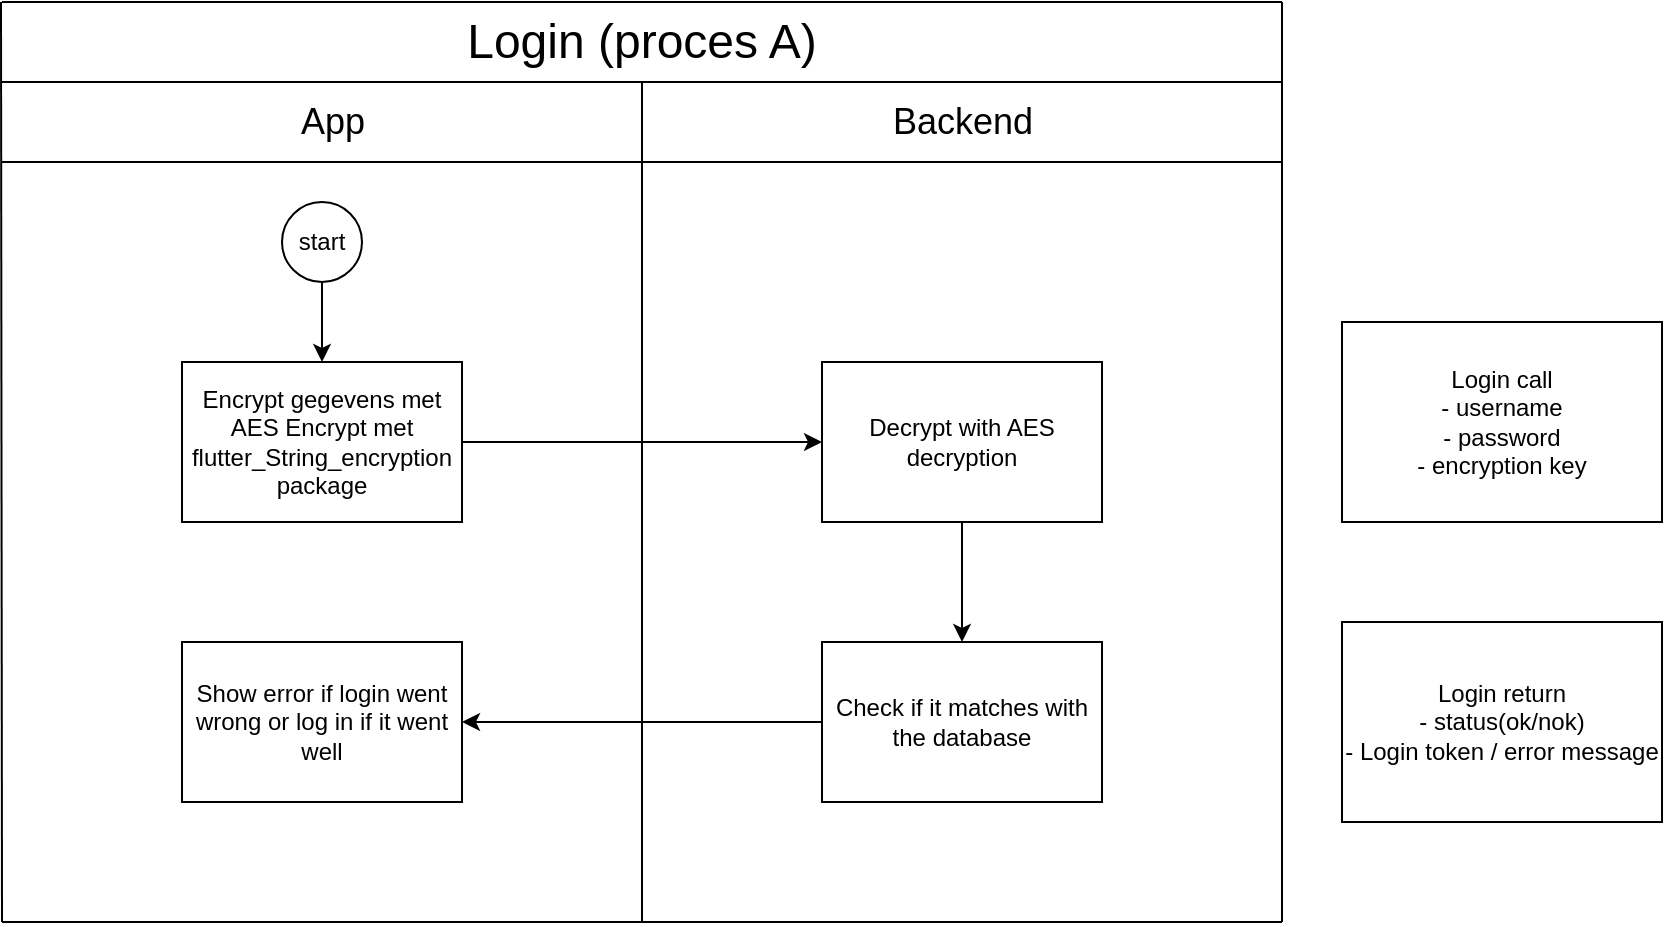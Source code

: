 <mxfile version="13.7.7" type="device"><diagram id="v0Ed7tohOzvEmfULjwWP" name="Page-1"><mxGraphModel dx="2062" dy="1122" grid="1" gridSize="10" guides="1" tooltips="1" connect="1" arrows="1" fold="1" page="1" pageScale="1" pageWidth="827" pageHeight="1169" math="0" shadow="0"><root><mxCell id="0"/><mxCell id="1" parent="0"/><mxCell id="x1NWlPdGHe-1Unt2VoEV-9" value="" style="edgeStyle=orthogonalEdgeStyle;rounded=0;orthogonalLoop=1;jettySize=auto;html=1;" edge="1" parent="1" source="x1NWlPdGHe-1Unt2VoEV-5" target="x1NWlPdGHe-1Unt2VoEV-8"><mxGeometry relative="1" as="geometry"/></mxCell><mxCell id="x1NWlPdGHe-1Unt2VoEV-5" value="Encrypt gegevens met AES Encrypt met flutter_String_encryption package" style="rounded=0;whiteSpace=wrap;html=1;" vertex="1" parent="1"><mxGeometry x="210" y="320" width="140" height="80" as="geometry"/></mxCell><mxCell id="x1NWlPdGHe-1Unt2VoEV-7" value="&lt;font style=&quot;font-size: 24px&quot;&gt;Login (proces A)&lt;/font&gt;" style="text;html=1;strokeColor=none;fillColor=none;align=center;verticalAlign=middle;whiteSpace=wrap;rounded=0;" vertex="1" parent="1"><mxGeometry x="340" y="140" width="200" height="40" as="geometry"/></mxCell><mxCell id="x1NWlPdGHe-1Unt2VoEV-26" value="" style="edgeStyle=orthogonalEdgeStyle;rounded=0;orthogonalLoop=1;jettySize=auto;html=1;" edge="1" parent="1" source="x1NWlPdGHe-1Unt2VoEV-8" target="x1NWlPdGHe-1Unt2VoEV-25"><mxGeometry relative="1" as="geometry"/></mxCell><mxCell id="x1NWlPdGHe-1Unt2VoEV-8" value="Decrypt with AES decryption" style="rounded=0;whiteSpace=wrap;html=1;" vertex="1" parent="1"><mxGeometry x="530" y="320" width="140" height="80" as="geometry"/></mxCell><mxCell id="x1NWlPdGHe-1Unt2VoEV-12" value="" style="endArrow=none;html=1;" edge="1" parent="1"><mxGeometry width="50" height="50" relative="1" as="geometry"><mxPoint x="120" y="600" as="sourcePoint"/><mxPoint x="119.5" y="140" as="targetPoint"/></mxGeometry></mxCell><mxCell id="x1NWlPdGHe-1Unt2VoEV-19" value="" style="edgeStyle=orthogonalEdgeStyle;rounded=0;orthogonalLoop=1;jettySize=auto;html=1;" edge="1" parent="1" source="x1NWlPdGHe-1Unt2VoEV-13" target="x1NWlPdGHe-1Unt2VoEV-5"><mxGeometry relative="1" as="geometry"/></mxCell><mxCell id="x1NWlPdGHe-1Unt2VoEV-13" value="start" style="ellipse;whiteSpace=wrap;html=1;aspect=fixed;" vertex="1" parent="1"><mxGeometry x="260" y="240" width="40" height="40" as="geometry"/></mxCell><mxCell id="x1NWlPdGHe-1Unt2VoEV-14" value="" style="endArrow=none;html=1;" edge="1" parent="1"><mxGeometry width="50" height="50" relative="1" as="geometry"><mxPoint x="760" y="140" as="sourcePoint"/><mxPoint x="120" y="140" as="targetPoint"/></mxGeometry></mxCell><mxCell id="x1NWlPdGHe-1Unt2VoEV-15" value="" style="endArrow=none;html=1;" edge="1" parent="1"><mxGeometry width="50" height="50" relative="1" as="geometry"><mxPoint x="760" y="600" as="sourcePoint"/><mxPoint x="760" y="140" as="targetPoint"/></mxGeometry></mxCell><mxCell id="x1NWlPdGHe-1Unt2VoEV-16" value="" style="endArrow=none;html=1;" edge="1" parent="1"><mxGeometry width="50" height="50" relative="1" as="geometry"><mxPoint x="440" y="600" as="sourcePoint"/><mxPoint x="440" y="180" as="targetPoint"/></mxGeometry></mxCell><mxCell id="x1NWlPdGHe-1Unt2VoEV-17" value="" style="endArrow=none;html=1;" edge="1" parent="1"><mxGeometry width="50" height="50" relative="1" as="geometry"><mxPoint x="120" y="180" as="sourcePoint"/><mxPoint x="760" y="180" as="targetPoint"/></mxGeometry></mxCell><mxCell id="x1NWlPdGHe-1Unt2VoEV-20" value="" style="endArrow=none;html=1;" edge="1" parent="1"><mxGeometry width="50" height="50" relative="1" as="geometry"><mxPoint x="120" y="220" as="sourcePoint"/><mxPoint x="760" y="220" as="targetPoint"/></mxGeometry></mxCell><mxCell id="x1NWlPdGHe-1Unt2VoEV-23" value="&lt;span style=&quot;font-size: 18px&quot;&gt;App&lt;/span&gt;" style="text;html=1;align=center;verticalAlign=middle;resizable=0;points=[];autosize=0;rotation=0;" vertex="1" parent="1"><mxGeometry x="260" y="190" width="50" height="20" as="geometry"/></mxCell><mxCell id="x1NWlPdGHe-1Unt2VoEV-24" value="&lt;span style=&quot;font-size: 18px&quot;&gt;Backend&lt;/span&gt;" style="text;html=1;align=center;verticalAlign=middle;resizable=0;points=[];autosize=0;rotation=0;" vertex="1" parent="1"><mxGeometry x="575" y="190" width="50" height="20" as="geometry"/></mxCell><mxCell id="x1NWlPdGHe-1Unt2VoEV-33" value="" style="edgeStyle=orthogonalEdgeStyle;rounded=0;orthogonalLoop=1;jettySize=auto;html=1;" edge="1" parent="1" source="x1NWlPdGHe-1Unt2VoEV-25" target="x1NWlPdGHe-1Unt2VoEV-32"><mxGeometry relative="1" as="geometry"/></mxCell><mxCell id="x1NWlPdGHe-1Unt2VoEV-25" value="Check if it matches with the database" style="whiteSpace=wrap;html=1;rounded=0;" vertex="1" parent="1"><mxGeometry x="530" y="460" width="140" height="80" as="geometry"/></mxCell><mxCell id="x1NWlPdGHe-1Unt2VoEV-31" value="Login call&lt;br&gt;- username&lt;br&gt;- password&lt;br&gt;- encryption key&lt;br&gt;" style="rounded=0;whiteSpace=wrap;html=1;" vertex="1" parent="1"><mxGeometry x="790" y="300" width="160" height="100" as="geometry"/></mxCell><mxCell id="x1NWlPdGHe-1Unt2VoEV-32" value="Show error if login went wrong or log in if it went well" style="whiteSpace=wrap;html=1;rounded=0;" vertex="1" parent="1"><mxGeometry x="210" y="460" width="140" height="80" as="geometry"/></mxCell><mxCell id="x1NWlPdGHe-1Unt2VoEV-34" value="Login return&lt;br&gt;- status(ok/nok)&lt;br&gt;- Login token / error message" style="rounded=0;whiteSpace=wrap;html=1;" vertex="1" parent="1"><mxGeometry x="790" y="450" width="160" height="100" as="geometry"/></mxCell><mxCell id="x1NWlPdGHe-1Unt2VoEV-35" value="" style="endArrow=none;html=1;" edge="1" parent="1"><mxGeometry width="50" height="50" relative="1" as="geometry"><mxPoint x="120" y="600" as="sourcePoint"/><mxPoint x="760" y="600" as="targetPoint"/></mxGeometry></mxCell></root></mxGraphModel></diagram></mxfile>

